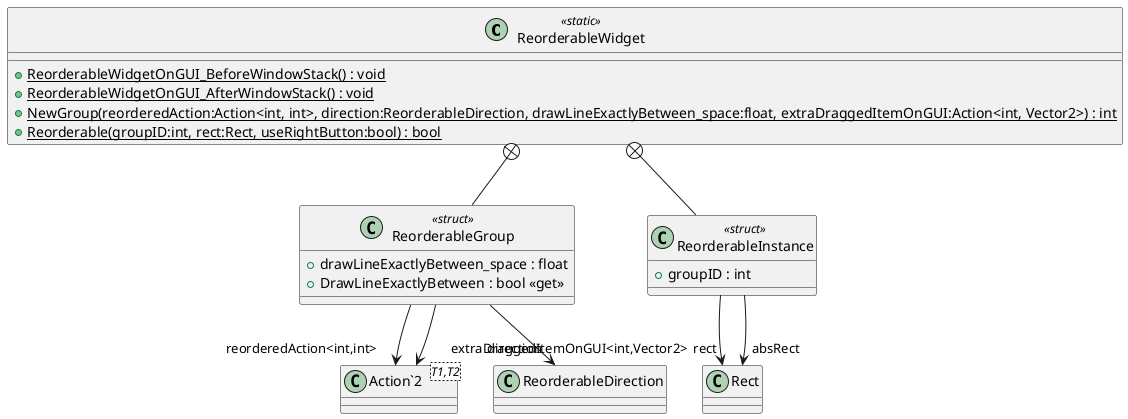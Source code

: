 @startuml
class ReorderableWidget <<static>> {
    + {static} ReorderableWidgetOnGUI_BeforeWindowStack() : void
    + {static} ReorderableWidgetOnGUI_AfterWindowStack() : void
    + {static} NewGroup(reorderedAction:Action<int, int>, direction:ReorderableDirection, drawLineExactlyBetween_space:float, extraDraggedItemOnGUI:Action<int, Vector2>) : int
    + {static} Reorderable(groupID:int, rect:Rect, useRightButton:bool) : bool
}
class ReorderableGroup <<struct>> {
    + drawLineExactlyBetween_space : float
    + DrawLineExactlyBetween : bool <<get>>
}
class ReorderableInstance <<struct>> {
    + groupID : int
}
class "Action`2"<T1,T2> {
}
ReorderableWidget +-- ReorderableGroup
ReorderableGroup --> "reorderedAction<int,int>" "Action`2"
ReorderableGroup --> "direction" ReorderableDirection
ReorderableGroup --> "extraDraggedItemOnGUI<int,Vector2>" "Action`2"
ReorderableWidget +-- ReorderableInstance
ReorderableInstance --> "rect" Rect
ReorderableInstance --> "absRect" Rect
@enduml
